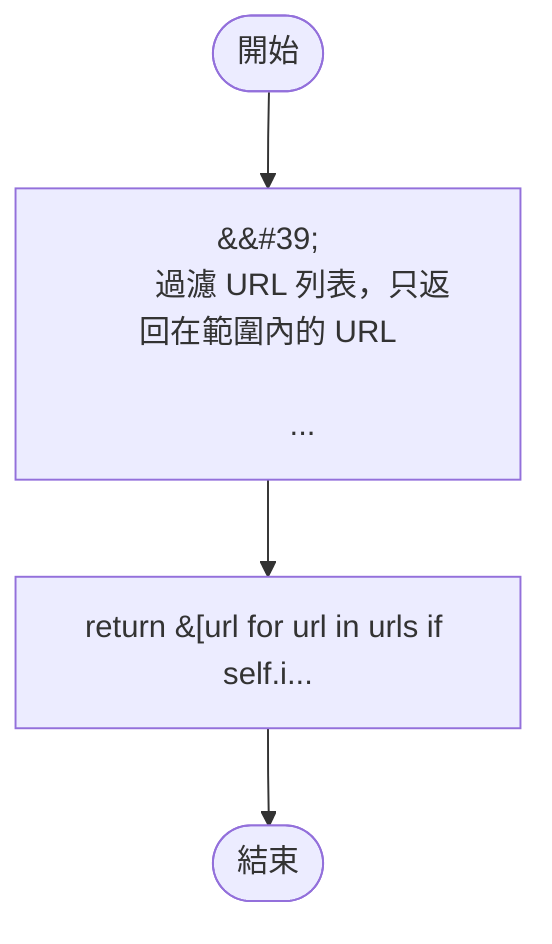 flowchart TB
    n1([開始])
    n2([結束])
    n3[&amp;&#35;39;\n        過濾 URL 列表，只返回在範圍內的 URL\n\n        ...]
    n4[return &#91;url for url in urls if self.i...]
    n1 --> n3
    n3 --> n4
    n4 --> n2
